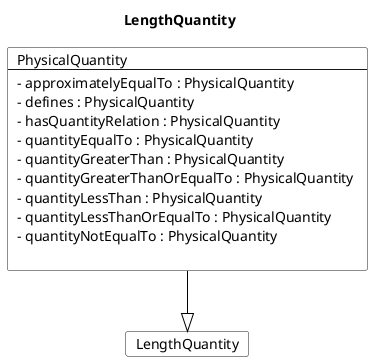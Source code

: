 @startuml
Title LengthQuantity 

Card LengthQuantity #fff [
LengthQuantity
]
Card PhysicalQuantity #fff [
PhysicalQuantity
----
- approximatelyEqualTo : PhysicalQuantity 
- defines : PhysicalQuantity 
- hasQuantityRelation : PhysicalQuantity 
- quantityEqualTo : PhysicalQuantity 
- quantityGreaterThan : PhysicalQuantity 
- quantityGreaterThanOrEqualTo : PhysicalQuantity 
- quantityLessThan : PhysicalQuantity 
- quantityLessThanOrEqualTo : PhysicalQuantity 
- quantityNotEqualTo : PhysicalQuantity 

]
PhysicalQuantity --|> LengthQuantity  #000 
@enduml